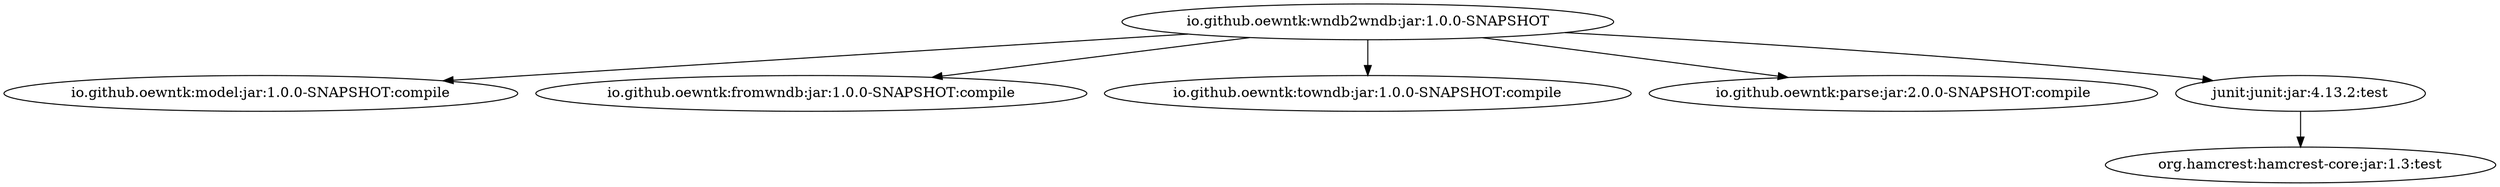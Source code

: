 digraph "io.github.oewntk:wndb2wndb:jar:1.0.0-SNAPSHOT" {
	"io.github.oewntk:wndb2wndb:jar:1.0.0-SNAPSHOT" -> "io.github.oewntk:model:jar:1.0.0-SNAPSHOT:compile" ;
	"io.github.oewntk:wndb2wndb:jar:1.0.0-SNAPSHOT" -> "io.github.oewntk:fromwndb:jar:1.0.0-SNAPSHOT:compile" ;
	"io.github.oewntk:wndb2wndb:jar:1.0.0-SNAPSHOT" -> "io.github.oewntk:towndb:jar:1.0.0-SNAPSHOT:compile" ;
	"io.github.oewntk:wndb2wndb:jar:1.0.0-SNAPSHOT" -> "io.github.oewntk:parse:jar:2.0.0-SNAPSHOT:compile" ;
	"io.github.oewntk:wndb2wndb:jar:1.0.0-SNAPSHOT" -> "junit:junit:jar:4.13.2:test" ;
	"junit:junit:jar:4.13.2:test" -> "org.hamcrest:hamcrest-core:jar:1.3:test" ; 
 } 